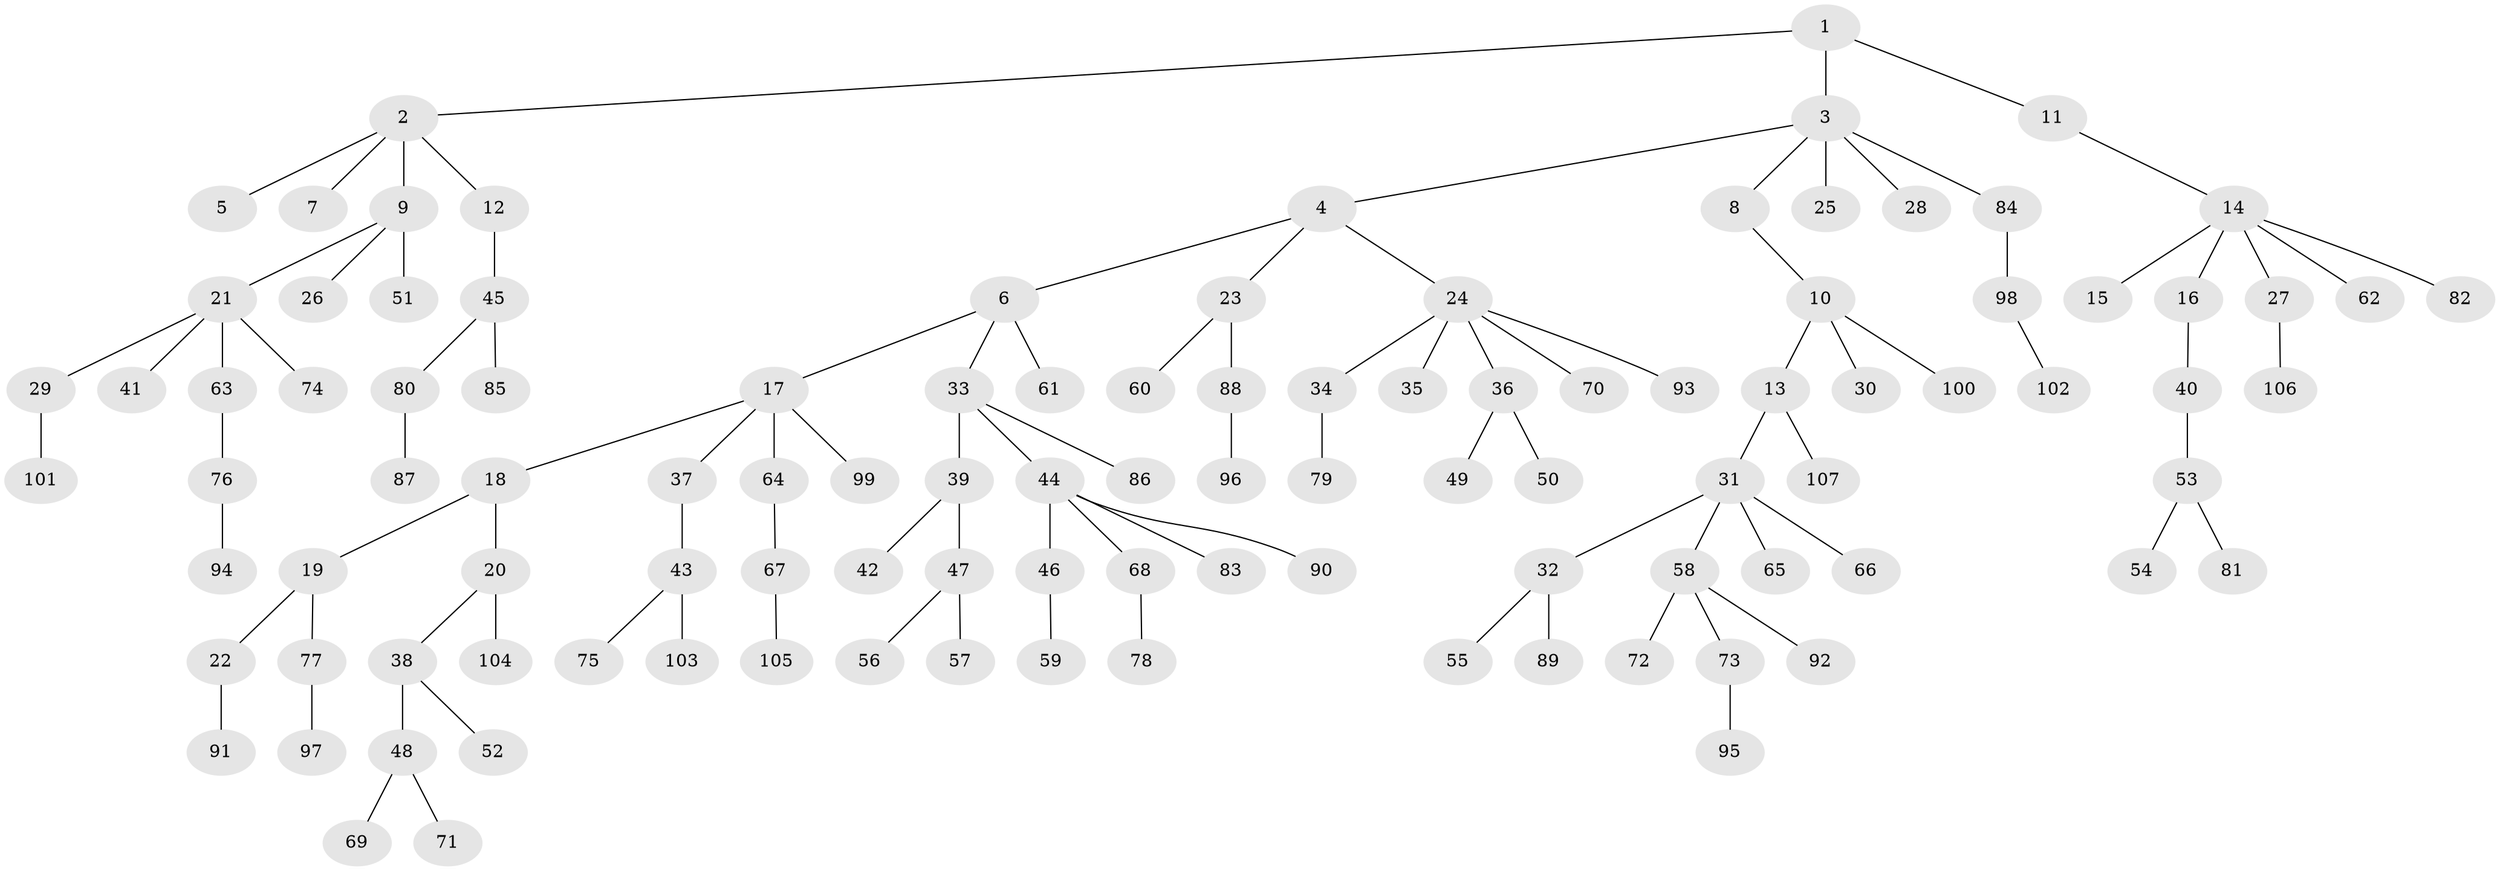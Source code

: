 // coarse degree distribution, {3: 0.06944444444444445, 4: 0.08333333333333333, 5: 0.08333333333333333, 1: 0.5694444444444444, 6: 0.013888888888888888, 2: 0.18055555555555555}
// Generated by graph-tools (version 1.1) at 2025/52/02/27/25 19:52:12]
// undirected, 107 vertices, 106 edges
graph export_dot {
graph [start="1"]
  node [color=gray90,style=filled];
  1;
  2;
  3;
  4;
  5;
  6;
  7;
  8;
  9;
  10;
  11;
  12;
  13;
  14;
  15;
  16;
  17;
  18;
  19;
  20;
  21;
  22;
  23;
  24;
  25;
  26;
  27;
  28;
  29;
  30;
  31;
  32;
  33;
  34;
  35;
  36;
  37;
  38;
  39;
  40;
  41;
  42;
  43;
  44;
  45;
  46;
  47;
  48;
  49;
  50;
  51;
  52;
  53;
  54;
  55;
  56;
  57;
  58;
  59;
  60;
  61;
  62;
  63;
  64;
  65;
  66;
  67;
  68;
  69;
  70;
  71;
  72;
  73;
  74;
  75;
  76;
  77;
  78;
  79;
  80;
  81;
  82;
  83;
  84;
  85;
  86;
  87;
  88;
  89;
  90;
  91;
  92;
  93;
  94;
  95;
  96;
  97;
  98;
  99;
  100;
  101;
  102;
  103;
  104;
  105;
  106;
  107;
  1 -- 2;
  1 -- 3;
  1 -- 11;
  2 -- 5;
  2 -- 7;
  2 -- 9;
  2 -- 12;
  3 -- 4;
  3 -- 8;
  3 -- 25;
  3 -- 28;
  3 -- 84;
  4 -- 6;
  4 -- 23;
  4 -- 24;
  6 -- 17;
  6 -- 33;
  6 -- 61;
  8 -- 10;
  9 -- 21;
  9 -- 26;
  9 -- 51;
  10 -- 13;
  10 -- 30;
  10 -- 100;
  11 -- 14;
  12 -- 45;
  13 -- 31;
  13 -- 107;
  14 -- 15;
  14 -- 16;
  14 -- 27;
  14 -- 62;
  14 -- 82;
  16 -- 40;
  17 -- 18;
  17 -- 37;
  17 -- 64;
  17 -- 99;
  18 -- 19;
  18 -- 20;
  19 -- 22;
  19 -- 77;
  20 -- 38;
  20 -- 104;
  21 -- 29;
  21 -- 41;
  21 -- 63;
  21 -- 74;
  22 -- 91;
  23 -- 60;
  23 -- 88;
  24 -- 34;
  24 -- 35;
  24 -- 36;
  24 -- 70;
  24 -- 93;
  27 -- 106;
  29 -- 101;
  31 -- 32;
  31 -- 58;
  31 -- 65;
  31 -- 66;
  32 -- 55;
  32 -- 89;
  33 -- 39;
  33 -- 44;
  33 -- 86;
  34 -- 79;
  36 -- 49;
  36 -- 50;
  37 -- 43;
  38 -- 48;
  38 -- 52;
  39 -- 42;
  39 -- 47;
  40 -- 53;
  43 -- 75;
  43 -- 103;
  44 -- 46;
  44 -- 68;
  44 -- 83;
  44 -- 90;
  45 -- 80;
  45 -- 85;
  46 -- 59;
  47 -- 56;
  47 -- 57;
  48 -- 69;
  48 -- 71;
  53 -- 54;
  53 -- 81;
  58 -- 72;
  58 -- 73;
  58 -- 92;
  63 -- 76;
  64 -- 67;
  67 -- 105;
  68 -- 78;
  73 -- 95;
  76 -- 94;
  77 -- 97;
  80 -- 87;
  84 -- 98;
  88 -- 96;
  98 -- 102;
}
